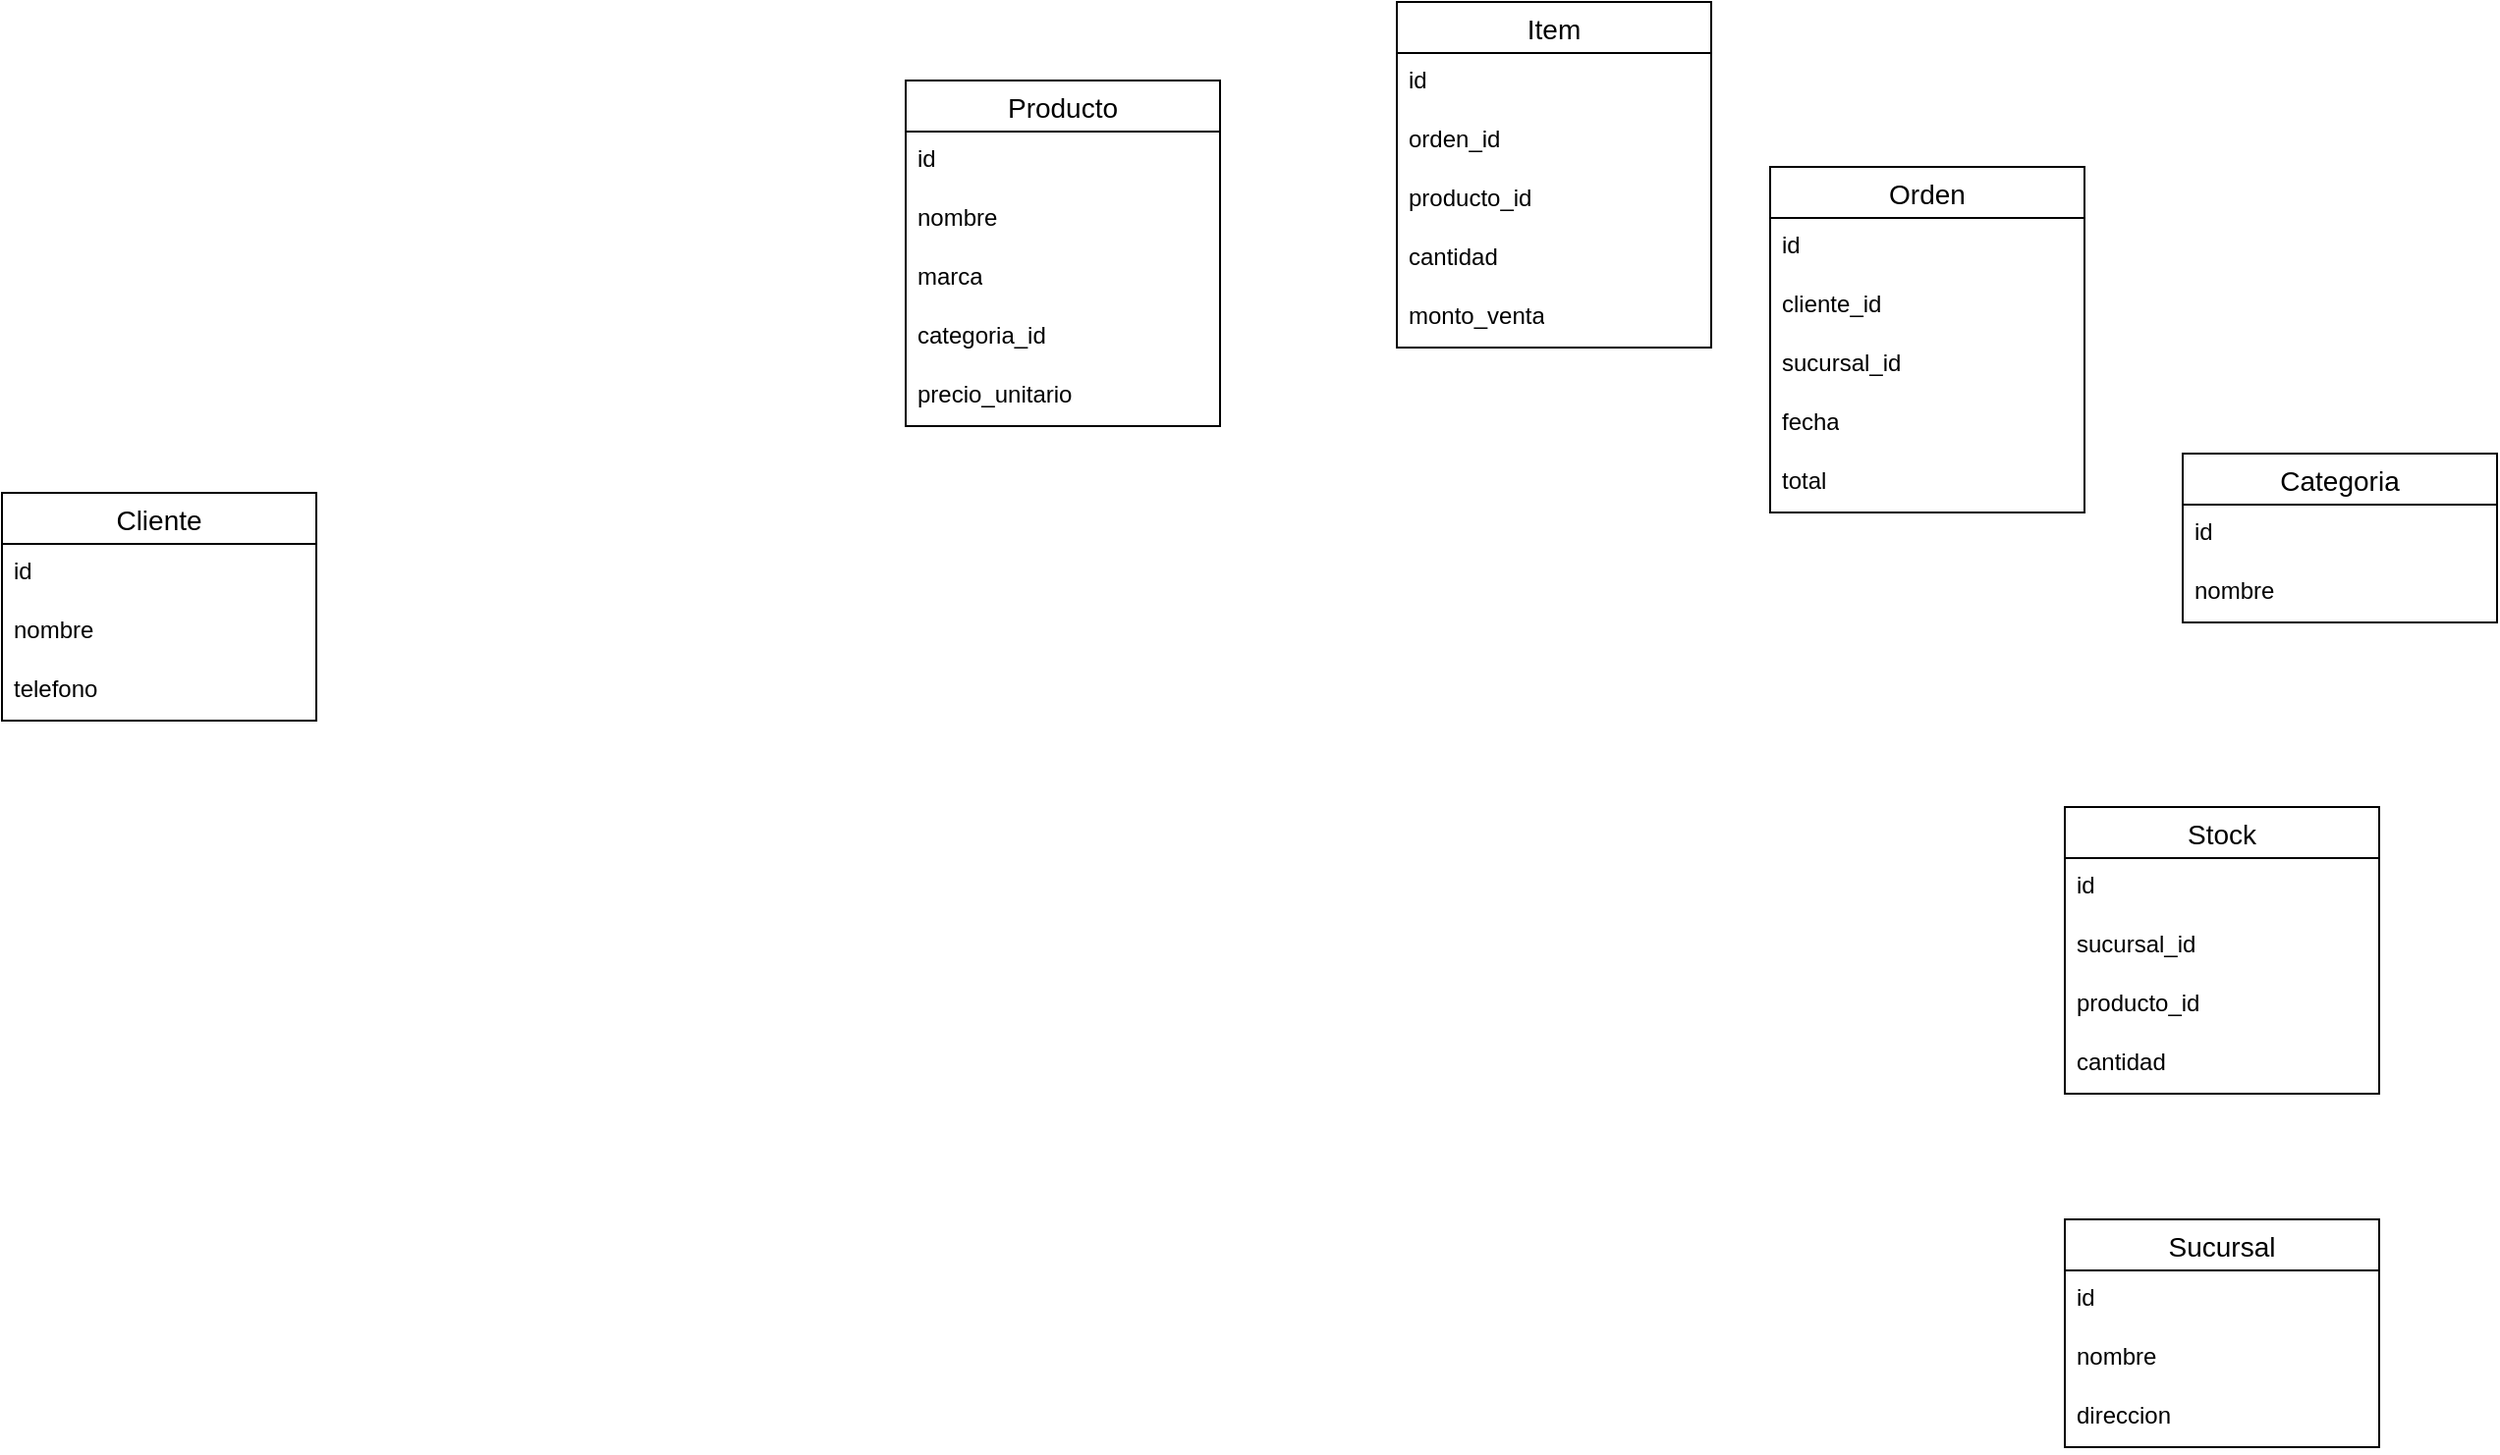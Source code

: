 <mxfile version="22.1.5" type="github">
  <diagram name="Página-1" id="drYW_3_aDwHVl11ylqww">
    <mxGraphModel dx="2021" dy="1889" grid="1" gridSize="10" guides="1" tooltips="1" connect="1" arrows="1" fold="1" page="1" pageScale="1" pageWidth="827" pageHeight="1169" math="0" shadow="0">
      <root>
        <mxCell id="0" />
        <mxCell id="1" parent="0" />
        <mxCell id="BJMjyCSRpUZlBx-Y2ab1-14" value="Categoria" style="swimlane;fontStyle=0;childLayout=stackLayout;horizontal=1;startSize=26;horizontalStack=0;resizeParent=1;resizeParentMax=0;resizeLast=0;collapsible=1;marginBottom=0;align=center;fontSize=14;" vertex="1" parent="1">
          <mxGeometry x="860" y="130" width="160" height="86" as="geometry" />
        </mxCell>
        <mxCell id="BJMjyCSRpUZlBx-Y2ab1-15" value="id" style="text;strokeColor=none;fillColor=none;spacingLeft=4;spacingRight=4;overflow=hidden;rotatable=0;points=[[0,0.5],[1,0.5]];portConstraint=eastwest;fontSize=12;whiteSpace=wrap;html=1;" vertex="1" parent="BJMjyCSRpUZlBx-Y2ab1-14">
          <mxGeometry y="26" width="160" height="30" as="geometry" />
        </mxCell>
        <mxCell id="BJMjyCSRpUZlBx-Y2ab1-16" value="nombre" style="text;strokeColor=none;fillColor=none;spacingLeft=4;spacingRight=4;overflow=hidden;rotatable=0;points=[[0,0.5],[1,0.5]];portConstraint=eastwest;fontSize=12;whiteSpace=wrap;html=1;" vertex="1" parent="BJMjyCSRpUZlBx-Y2ab1-14">
          <mxGeometry y="56" width="160" height="30" as="geometry" />
        </mxCell>
        <mxCell id="BJMjyCSRpUZlBx-Y2ab1-18" value="Producto" style="swimlane;fontStyle=0;childLayout=stackLayout;horizontal=1;startSize=26;horizontalStack=0;resizeParent=1;resizeParentMax=0;resizeLast=0;collapsible=1;marginBottom=0;align=center;fontSize=14;" vertex="1" parent="1">
          <mxGeometry x="210" y="-60" width="160" height="176" as="geometry" />
        </mxCell>
        <mxCell id="BJMjyCSRpUZlBx-Y2ab1-19" value="id" style="text;strokeColor=none;fillColor=none;spacingLeft=4;spacingRight=4;overflow=hidden;rotatable=0;points=[[0,0.5],[1,0.5]];portConstraint=eastwest;fontSize=12;whiteSpace=wrap;html=1;" vertex="1" parent="BJMjyCSRpUZlBx-Y2ab1-18">
          <mxGeometry y="26" width="160" height="30" as="geometry" />
        </mxCell>
        <mxCell id="BJMjyCSRpUZlBx-Y2ab1-20" value="nombre" style="text;strokeColor=none;fillColor=none;spacingLeft=4;spacingRight=4;overflow=hidden;rotatable=0;points=[[0,0.5],[1,0.5]];portConstraint=eastwest;fontSize=12;whiteSpace=wrap;html=1;" vertex="1" parent="BJMjyCSRpUZlBx-Y2ab1-18">
          <mxGeometry y="56" width="160" height="30" as="geometry" />
        </mxCell>
        <mxCell id="BJMjyCSRpUZlBx-Y2ab1-21" value="marca" style="text;strokeColor=none;fillColor=none;spacingLeft=4;spacingRight=4;overflow=hidden;rotatable=0;points=[[0,0.5],[1,0.5]];portConstraint=eastwest;fontSize=12;whiteSpace=wrap;html=1;" vertex="1" parent="BJMjyCSRpUZlBx-Y2ab1-18">
          <mxGeometry y="86" width="160" height="30" as="geometry" />
        </mxCell>
        <mxCell id="BJMjyCSRpUZlBx-Y2ab1-23" value="categoria_id" style="text;strokeColor=none;fillColor=none;spacingLeft=4;spacingRight=4;overflow=hidden;rotatable=0;points=[[0,0.5],[1,0.5]];portConstraint=eastwest;fontSize=12;whiteSpace=wrap;html=1;" vertex="1" parent="BJMjyCSRpUZlBx-Y2ab1-18">
          <mxGeometry y="116" width="160" height="30" as="geometry" />
        </mxCell>
        <mxCell id="BJMjyCSRpUZlBx-Y2ab1-22" value="precio_unitario" style="text;strokeColor=none;fillColor=none;spacingLeft=4;spacingRight=4;overflow=hidden;rotatable=0;points=[[0,0.5],[1,0.5]];portConstraint=eastwest;fontSize=12;whiteSpace=wrap;html=1;" vertex="1" parent="BJMjyCSRpUZlBx-Y2ab1-18">
          <mxGeometry y="146" width="160" height="30" as="geometry" />
        </mxCell>
        <mxCell id="BJMjyCSRpUZlBx-Y2ab1-24" value="Sucursal" style="swimlane;fontStyle=0;childLayout=stackLayout;horizontal=1;startSize=26;horizontalStack=0;resizeParent=1;resizeParentMax=0;resizeLast=0;collapsible=1;marginBottom=0;align=center;fontSize=14;" vertex="1" parent="1">
          <mxGeometry x="800" y="520" width="160" height="116" as="geometry" />
        </mxCell>
        <mxCell id="BJMjyCSRpUZlBx-Y2ab1-25" value="id" style="text;strokeColor=none;fillColor=none;spacingLeft=4;spacingRight=4;overflow=hidden;rotatable=0;points=[[0,0.5],[1,0.5]];portConstraint=eastwest;fontSize=12;whiteSpace=wrap;html=1;" vertex="1" parent="BJMjyCSRpUZlBx-Y2ab1-24">
          <mxGeometry y="26" width="160" height="30" as="geometry" />
        </mxCell>
        <mxCell id="BJMjyCSRpUZlBx-Y2ab1-26" value="nombre" style="text;strokeColor=none;fillColor=none;spacingLeft=4;spacingRight=4;overflow=hidden;rotatable=0;points=[[0,0.5],[1,0.5]];portConstraint=eastwest;fontSize=12;whiteSpace=wrap;html=1;" vertex="1" parent="BJMjyCSRpUZlBx-Y2ab1-24">
          <mxGeometry y="56" width="160" height="30" as="geometry" />
        </mxCell>
        <mxCell id="BJMjyCSRpUZlBx-Y2ab1-27" value="direccion" style="text;strokeColor=none;fillColor=none;spacingLeft=4;spacingRight=4;overflow=hidden;rotatable=0;points=[[0,0.5],[1,0.5]];portConstraint=eastwest;fontSize=12;whiteSpace=wrap;html=1;" vertex="1" parent="BJMjyCSRpUZlBx-Y2ab1-24">
          <mxGeometry y="86" width="160" height="30" as="geometry" />
        </mxCell>
        <mxCell id="BJMjyCSRpUZlBx-Y2ab1-28" value="Stock" style="swimlane;fontStyle=0;childLayout=stackLayout;horizontal=1;startSize=26;horizontalStack=0;resizeParent=1;resizeParentMax=0;resizeLast=0;collapsible=1;marginBottom=0;align=center;fontSize=14;" vertex="1" parent="1">
          <mxGeometry x="800" y="310" width="160" height="146" as="geometry" />
        </mxCell>
        <mxCell id="BJMjyCSRpUZlBx-Y2ab1-29" value="id" style="text;strokeColor=none;fillColor=none;spacingLeft=4;spacingRight=4;overflow=hidden;rotatable=0;points=[[0,0.5],[1,0.5]];portConstraint=eastwest;fontSize=12;whiteSpace=wrap;html=1;" vertex="1" parent="BJMjyCSRpUZlBx-Y2ab1-28">
          <mxGeometry y="26" width="160" height="30" as="geometry" />
        </mxCell>
        <mxCell id="BJMjyCSRpUZlBx-Y2ab1-30" value="sucursal_id" style="text;strokeColor=none;fillColor=none;spacingLeft=4;spacingRight=4;overflow=hidden;rotatable=0;points=[[0,0.5],[1,0.5]];portConstraint=eastwest;fontSize=12;whiteSpace=wrap;html=1;" vertex="1" parent="BJMjyCSRpUZlBx-Y2ab1-28">
          <mxGeometry y="56" width="160" height="30" as="geometry" />
        </mxCell>
        <mxCell id="BJMjyCSRpUZlBx-Y2ab1-31" value="producto_id" style="text;strokeColor=none;fillColor=none;spacingLeft=4;spacingRight=4;overflow=hidden;rotatable=0;points=[[0,0.5],[1,0.5]];portConstraint=eastwest;fontSize=12;whiteSpace=wrap;html=1;" vertex="1" parent="BJMjyCSRpUZlBx-Y2ab1-28">
          <mxGeometry y="86" width="160" height="30" as="geometry" />
        </mxCell>
        <mxCell id="BJMjyCSRpUZlBx-Y2ab1-32" value="cantidad" style="text;strokeColor=none;fillColor=none;spacingLeft=4;spacingRight=4;overflow=hidden;rotatable=0;points=[[0,0.5],[1,0.5]];portConstraint=eastwest;fontSize=12;whiteSpace=wrap;html=1;" vertex="1" parent="BJMjyCSRpUZlBx-Y2ab1-28">
          <mxGeometry y="116" width="160" height="30" as="geometry" />
        </mxCell>
        <mxCell id="BJMjyCSRpUZlBx-Y2ab1-34" value="Cliente" style="swimlane;fontStyle=0;childLayout=stackLayout;horizontal=1;startSize=26;horizontalStack=0;resizeParent=1;resizeParentMax=0;resizeLast=0;collapsible=1;marginBottom=0;align=center;fontSize=14;" vertex="1" parent="1">
          <mxGeometry x="-250" y="150" width="160" height="116" as="geometry" />
        </mxCell>
        <mxCell id="BJMjyCSRpUZlBx-Y2ab1-35" value="id" style="text;strokeColor=none;fillColor=none;spacingLeft=4;spacingRight=4;overflow=hidden;rotatable=0;points=[[0,0.5],[1,0.5]];portConstraint=eastwest;fontSize=12;whiteSpace=wrap;html=1;" vertex="1" parent="BJMjyCSRpUZlBx-Y2ab1-34">
          <mxGeometry y="26" width="160" height="30" as="geometry" />
        </mxCell>
        <mxCell id="BJMjyCSRpUZlBx-Y2ab1-36" value="nombre" style="text;strokeColor=none;fillColor=none;spacingLeft=4;spacingRight=4;overflow=hidden;rotatable=0;points=[[0,0.5],[1,0.5]];portConstraint=eastwest;fontSize=12;whiteSpace=wrap;html=1;" vertex="1" parent="BJMjyCSRpUZlBx-Y2ab1-34">
          <mxGeometry y="56" width="160" height="30" as="geometry" />
        </mxCell>
        <mxCell id="BJMjyCSRpUZlBx-Y2ab1-37" value="telefono" style="text;strokeColor=none;fillColor=none;spacingLeft=4;spacingRight=4;overflow=hidden;rotatable=0;points=[[0,0.5],[1,0.5]];portConstraint=eastwest;fontSize=12;whiteSpace=wrap;html=1;" vertex="1" parent="BJMjyCSRpUZlBx-Y2ab1-34">
          <mxGeometry y="86" width="160" height="30" as="geometry" />
        </mxCell>
        <mxCell id="BJMjyCSRpUZlBx-Y2ab1-38" value="Orden" style="swimlane;fontStyle=0;childLayout=stackLayout;horizontal=1;startSize=26;horizontalStack=0;resizeParent=1;resizeParentMax=0;resizeLast=0;collapsible=1;marginBottom=0;align=center;fontSize=14;" vertex="1" parent="1">
          <mxGeometry x="650" y="-16" width="160" height="176" as="geometry" />
        </mxCell>
        <mxCell id="BJMjyCSRpUZlBx-Y2ab1-39" value="id" style="text;strokeColor=none;fillColor=none;spacingLeft=4;spacingRight=4;overflow=hidden;rotatable=0;points=[[0,0.5],[1,0.5]];portConstraint=eastwest;fontSize=12;whiteSpace=wrap;html=1;" vertex="1" parent="BJMjyCSRpUZlBx-Y2ab1-38">
          <mxGeometry y="26" width="160" height="30" as="geometry" />
        </mxCell>
        <mxCell id="BJMjyCSRpUZlBx-Y2ab1-40" value="cliente_id" style="text;strokeColor=none;fillColor=none;spacingLeft=4;spacingRight=4;overflow=hidden;rotatable=0;points=[[0,0.5],[1,0.5]];portConstraint=eastwest;fontSize=12;whiteSpace=wrap;html=1;" vertex="1" parent="BJMjyCSRpUZlBx-Y2ab1-38">
          <mxGeometry y="56" width="160" height="30" as="geometry" />
        </mxCell>
        <mxCell id="BJMjyCSRpUZlBx-Y2ab1-41" value="sucursal_id" style="text;strokeColor=none;fillColor=none;spacingLeft=4;spacingRight=4;overflow=hidden;rotatable=0;points=[[0,0.5],[1,0.5]];portConstraint=eastwest;fontSize=12;whiteSpace=wrap;html=1;" vertex="1" parent="BJMjyCSRpUZlBx-Y2ab1-38">
          <mxGeometry y="86" width="160" height="30" as="geometry" />
        </mxCell>
        <mxCell id="BJMjyCSRpUZlBx-Y2ab1-43" value="fecha" style="text;strokeColor=none;fillColor=none;spacingLeft=4;spacingRight=4;overflow=hidden;rotatable=0;points=[[0,0.5],[1,0.5]];portConstraint=eastwest;fontSize=12;whiteSpace=wrap;html=1;" vertex="1" parent="BJMjyCSRpUZlBx-Y2ab1-38">
          <mxGeometry y="116" width="160" height="30" as="geometry" />
        </mxCell>
        <mxCell id="BJMjyCSRpUZlBx-Y2ab1-42" value="total" style="text;strokeColor=none;fillColor=none;spacingLeft=4;spacingRight=4;overflow=hidden;rotatable=0;points=[[0,0.5],[1,0.5]];portConstraint=eastwest;fontSize=12;whiteSpace=wrap;html=1;" vertex="1" parent="BJMjyCSRpUZlBx-Y2ab1-38">
          <mxGeometry y="146" width="160" height="30" as="geometry" />
        </mxCell>
        <mxCell id="BJMjyCSRpUZlBx-Y2ab1-44" value="Item" style="swimlane;fontStyle=0;childLayout=stackLayout;horizontal=1;startSize=26;horizontalStack=0;resizeParent=1;resizeParentMax=0;resizeLast=0;collapsible=1;marginBottom=0;align=center;fontSize=14;" vertex="1" parent="1">
          <mxGeometry x="460" y="-100" width="160" height="176" as="geometry" />
        </mxCell>
        <mxCell id="BJMjyCSRpUZlBx-Y2ab1-45" value="id" style="text;strokeColor=none;fillColor=none;spacingLeft=4;spacingRight=4;overflow=hidden;rotatable=0;points=[[0,0.5],[1,0.5]];portConstraint=eastwest;fontSize=12;whiteSpace=wrap;html=1;" vertex="1" parent="BJMjyCSRpUZlBx-Y2ab1-44">
          <mxGeometry y="26" width="160" height="30" as="geometry" />
        </mxCell>
        <mxCell id="BJMjyCSRpUZlBx-Y2ab1-46" value="orden_id" style="text;strokeColor=none;fillColor=none;spacingLeft=4;spacingRight=4;overflow=hidden;rotatable=0;points=[[0,0.5],[1,0.5]];portConstraint=eastwest;fontSize=12;whiteSpace=wrap;html=1;" vertex="1" parent="BJMjyCSRpUZlBx-Y2ab1-44">
          <mxGeometry y="56" width="160" height="30" as="geometry" />
        </mxCell>
        <mxCell id="BJMjyCSRpUZlBx-Y2ab1-47" value="producto_id" style="text;strokeColor=none;fillColor=none;spacingLeft=4;spacingRight=4;overflow=hidden;rotatable=0;points=[[0,0.5],[1,0.5]];portConstraint=eastwest;fontSize=12;whiteSpace=wrap;html=1;" vertex="1" parent="BJMjyCSRpUZlBx-Y2ab1-44">
          <mxGeometry y="86" width="160" height="30" as="geometry" />
        </mxCell>
        <mxCell id="BJMjyCSRpUZlBx-Y2ab1-49" value="cantidad" style="text;strokeColor=none;fillColor=none;spacingLeft=4;spacingRight=4;overflow=hidden;rotatable=0;points=[[0,0.5],[1,0.5]];portConstraint=eastwest;fontSize=12;whiteSpace=wrap;html=1;" vertex="1" parent="BJMjyCSRpUZlBx-Y2ab1-44">
          <mxGeometry y="116" width="160" height="30" as="geometry" />
        </mxCell>
        <mxCell id="BJMjyCSRpUZlBx-Y2ab1-48" value="monto_venta" style="text;strokeColor=none;fillColor=none;spacingLeft=4;spacingRight=4;overflow=hidden;rotatable=0;points=[[0,0.5],[1,0.5]];portConstraint=eastwest;fontSize=12;whiteSpace=wrap;html=1;" vertex="1" parent="BJMjyCSRpUZlBx-Y2ab1-44">
          <mxGeometry y="146" width="160" height="30" as="geometry" />
        </mxCell>
      </root>
    </mxGraphModel>
  </diagram>
</mxfile>
